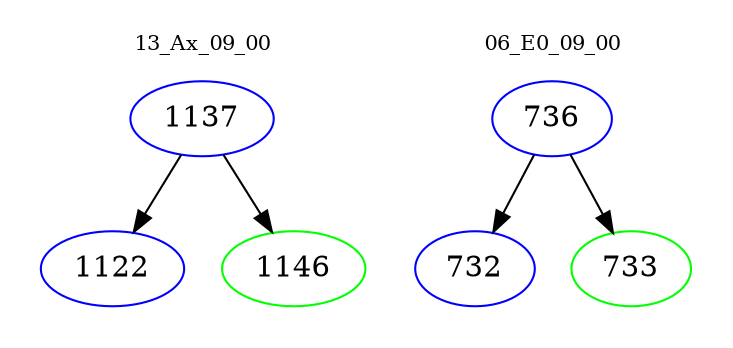 digraph{
subgraph cluster_0 {
color = white
label = "13_Ax_09_00";
fontsize=10;
T0_1137 [label="1137", color="blue"]
T0_1137 -> T0_1122 [color="black"]
T0_1122 [label="1122", color="blue"]
T0_1137 -> T0_1146 [color="black"]
T0_1146 [label="1146", color="green"]
}
subgraph cluster_1 {
color = white
label = "06_E0_09_00";
fontsize=10;
T1_736 [label="736", color="blue"]
T1_736 -> T1_732 [color="black"]
T1_732 [label="732", color="blue"]
T1_736 -> T1_733 [color="black"]
T1_733 [label="733", color="green"]
}
}
